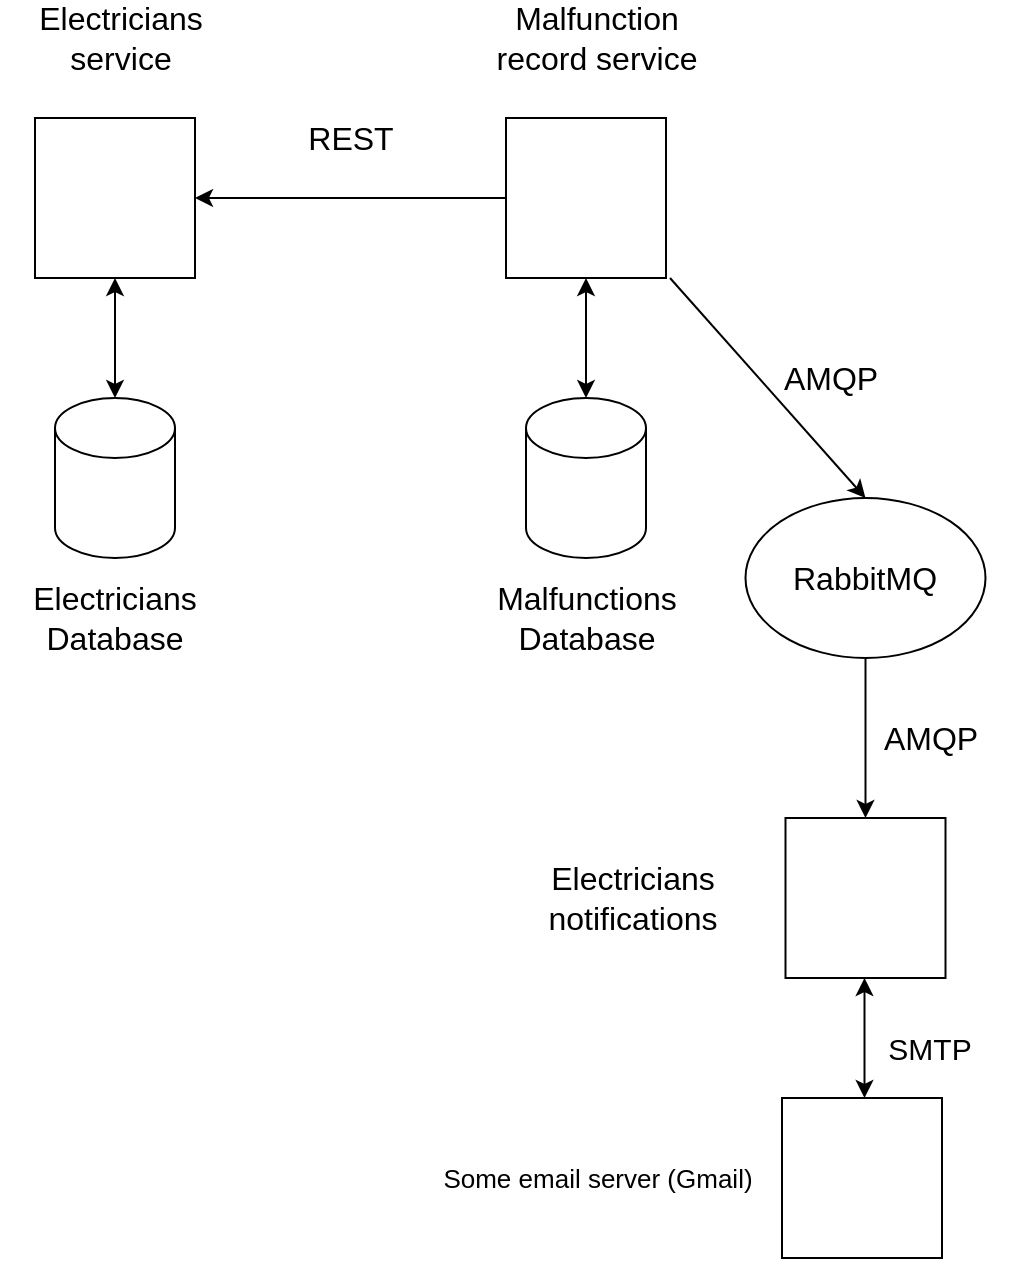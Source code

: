 <mxfile version="20.0.1"><diagram id="EH_e0qSgiGkDKoqyTkFW" name="Page-1"><mxGraphModel dx="1422" dy="704" grid="1" gridSize="10" guides="1" tooltips="1" connect="1" arrows="1" fold="1" page="1" pageScale="1" pageWidth="827" pageHeight="1169" math="0" shadow="0"><root><mxCell id="0"/><mxCell id="1" parent="0"/><mxCell id="mdBfHbC1SG5w0Fh4I86P-1" value="" style="whiteSpace=wrap;html=1;aspect=fixed;" parent="1" vertex="1"><mxGeometry x="178.5" y="130" width="80" height="80" as="geometry"/></mxCell><mxCell id="mdBfHbC1SG5w0Fh4I86P-2" value="&lt;font style=&quot;font-size: 16px;&quot;&gt;Electricians service&lt;br&gt;&lt;/font&gt;" style="text;html=1;strokeColor=none;fillColor=none;align=center;verticalAlign=middle;whiteSpace=wrap;rounded=0;" parent="1" vertex="1"><mxGeometry x="163.5" y="80" width="115" height="20" as="geometry"/></mxCell><mxCell id="mdBfHbC1SG5w0Fh4I86P-3" value="" style="whiteSpace=wrap;html=1;aspect=fixed;" parent="1" vertex="1"><mxGeometry x="414" y="130" width="80" height="80" as="geometry"/></mxCell><mxCell id="mdBfHbC1SG5w0Fh4I86P-4" value="&lt;font style=&quot;font-size: 16px;&quot;&gt;Malfunction record service&lt;br&gt;&lt;/font&gt;" style="text;html=1;strokeColor=none;fillColor=none;align=center;verticalAlign=middle;whiteSpace=wrap;rounded=0;" parent="1" vertex="1"><mxGeometry x="402" y="80" width="115" height="20" as="geometry"/></mxCell><mxCell id="mdBfHbC1SG5w0Fh4I86P-5" value="" style="endArrow=classic;html=1;rounded=0;fontSize=16;exitX=0;exitY=0.5;exitDx=0;exitDy=0;entryX=1;entryY=0.5;entryDx=0;entryDy=0;" parent="1" source="mdBfHbC1SG5w0Fh4I86P-3" target="mdBfHbC1SG5w0Fh4I86P-1" edge="1"><mxGeometry width="50" height="50" relative="1" as="geometry"><mxPoint x="436" y="-10" as="sourcePoint"/><mxPoint x="486" y="-60" as="targetPoint"/></mxGeometry></mxCell><mxCell id="mdBfHbC1SG5w0Fh4I86P-6" value="&lt;font style=&quot;font-size: 16px;&quot;&gt;REST&lt;/font&gt;" style="text;html=1;strokeColor=none;fillColor=none;align=center;verticalAlign=middle;whiteSpace=wrap;rounded=0;" parent="1" vertex="1"><mxGeometry x="278.5" y="130" width="115" height="20" as="geometry"/></mxCell><mxCell id="mdBfHbC1SG5w0Fh4I86P-7" value="" style="shape=cylinder3;whiteSpace=wrap;html=1;boundedLbl=1;backgroundOutline=1;size=15;fontSize=16;" parent="1" vertex="1"><mxGeometry x="188.5" y="270" width="60" height="80" as="geometry"/></mxCell><mxCell id="mdBfHbC1SG5w0Fh4I86P-8" value="" style="endArrow=classic;startArrow=classic;html=1;rounded=0;fontSize=16;entryX=0.5;entryY=0;entryDx=0;entryDy=0;entryPerimeter=0;exitX=0.5;exitY=1;exitDx=0;exitDy=0;" parent="1" source="mdBfHbC1SG5w0Fh4I86P-1" target="mdBfHbC1SG5w0Fh4I86P-7" edge="1"><mxGeometry width="50" height="50" relative="1" as="geometry"><mxPoint x="436" y="80" as="sourcePoint"/><mxPoint x="486" y="30" as="targetPoint"/></mxGeometry></mxCell><mxCell id="mdBfHbC1SG5w0Fh4I86P-9" value="&lt;font style=&quot;font-size: 16px;&quot;&gt;Electricians Database&lt;br&gt;&lt;/font&gt;" style="text;html=1;strokeColor=none;fillColor=none;align=center;verticalAlign=middle;whiteSpace=wrap;rounded=0;" parent="1" vertex="1"><mxGeometry x="161" y="370" width="115" height="20" as="geometry"/></mxCell><mxCell id="mdBfHbC1SG5w0Fh4I86P-10" value="" style="ellipse;whiteSpace=wrap;html=1;fontSize=16;" parent="1" vertex="1"><mxGeometry x="533.75" y="320" width="120" height="80" as="geometry"/></mxCell><mxCell id="mdBfHbC1SG5w0Fh4I86P-11" value="" style="endArrow=classic;html=1;rounded=0;fontSize=16;" parent="1" edge="1"><mxGeometry width="50" height="50" relative="1" as="geometry"><mxPoint x="496" y="210" as="sourcePoint"/><mxPoint x="593.75" y="320" as="targetPoint"/></mxGeometry></mxCell><mxCell id="mdBfHbC1SG5w0Fh4I86P-12" value="&lt;div&gt;AMQP&lt;/div&gt;" style="edgeLabel;html=1;align=center;verticalAlign=middle;resizable=0;points=[];fontSize=16;" parent="mdBfHbC1SG5w0Fh4I86P-11" vertex="1" connectable="0"><mxGeometry x="-0.385" y="-3" relative="1" as="geometry"><mxPoint x="52" y="14" as="offset"/></mxGeometry></mxCell><mxCell id="mdBfHbC1SG5w0Fh4I86P-14" value="" style="whiteSpace=wrap;html=1;aspect=fixed;fontSize=16;" parent="1" vertex="1"><mxGeometry x="553.75" y="480" width="80" height="80" as="geometry"/></mxCell><mxCell id="mdBfHbC1SG5w0Fh4I86P-15" value="" style="endArrow=classic;html=1;rounded=0;fontSize=16;entryX=0.5;entryY=0;entryDx=0;entryDy=0;exitX=0.5;exitY=1;exitDx=0;exitDy=0;" parent="1" source="mdBfHbC1SG5w0Fh4I86P-10" target="mdBfHbC1SG5w0Fh4I86P-14" edge="1"><mxGeometry width="50" height="50" relative="1" as="geometry"><mxPoint x="575.75" y="580" as="sourcePoint"/><mxPoint x="625.75" y="530" as="targetPoint"/></mxGeometry></mxCell><mxCell id="mdBfHbC1SG5w0Fh4I86P-16" value="&lt;div&gt;AMQP&lt;/div&gt;" style="edgeLabel;html=1;align=center;verticalAlign=middle;resizable=0;points=[];fontSize=16;" parent="1" vertex="1" connectable="0"><mxGeometry x="625.75" y="440" as="geometry"/></mxCell><mxCell id="mdBfHbC1SG5w0Fh4I86P-17" value="" style="shape=cylinder3;whiteSpace=wrap;html=1;boundedLbl=1;backgroundOutline=1;size=15;fontSize=16;" parent="1" vertex="1"><mxGeometry x="424" y="270" width="60" height="80" as="geometry"/></mxCell><mxCell id="mdBfHbC1SG5w0Fh4I86P-18" value="" style="endArrow=classic;startArrow=classic;html=1;rounded=0;fontSize=16;entryX=0.5;entryY=0;entryDx=0;entryDy=0;entryPerimeter=0;exitX=0.5;exitY=1;exitDx=0;exitDy=0;" parent="1" target="mdBfHbC1SG5w0Fh4I86P-17" edge="1"><mxGeometry width="50" height="50" relative="1" as="geometry"><mxPoint x="454" y="210" as="sourcePoint"/><mxPoint x="721.5" y="30" as="targetPoint"/></mxGeometry></mxCell><mxCell id="mdBfHbC1SG5w0Fh4I86P-19" value="&lt;font style=&quot;font-size: 16px;&quot;&gt;Malfunctions Database&lt;br&gt;&lt;/font&gt;" style="text;html=1;strokeColor=none;fillColor=none;align=center;verticalAlign=middle;whiteSpace=wrap;rounded=0;" parent="1" vertex="1"><mxGeometry x="396.5" y="370" width="115" height="20" as="geometry"/></mxCell><mxCell id="mdBfHbC1SG5w0Fh4I86P-20" value="&lt;font size=&quot;3&quot;&gt;RabbitMQ&lt;/font&gt;" style="text;html=1;strokeColor=none;fillColor=none;align=center;verticalAlign=middle;whiteSpace=wrap;rounded=0;" parent="1" vertex="1"><mxGeometry x="536.25" y="350" width="115" height="20" as="geometry"/></mxCell><mxCell id="mdBfHbC1SG5w0Fh4I86P-21" value="&lt;div&gt;&lt;font style=&quot;font-size: 16px;&quot;&gt;Electricians&lt;br&gt;&lt;/font&gt;&lt;/div&gt;&lt;div&gt;&lt;font style=&quot;font-size: 16px;&quot;&gt;notifications&lt;/font&gt;&lt;/div&gt;" style="text;html=1;strokeColor=none;fillColor=none;align=center;verticalAlign=middle;whiteSpace=wrap;rounded=0;" parent="1" vertex="1"><mxGeometry x="419.5" y="510" width="115" height="20" as="geometry"/></mxCell><mxCell id="mdBfHbC1SG5w0Fh4I86P-23" value="" style="whiteSpace=wrap;html=1;aspect=fixed;fontSize=16;" parent="1" vertex="1"><mxGeometry x="552" y="620" width="80" height="80" as="geometry"/></mxCell><mxCell id="mdBfHbC1SG5w0Fh4I86P-24" value="" style="endArrow=classic;startArrow=classic;html=1;rounded=0;fontSize=16;entryX=0.5;entryY=0;entryDx=0;entryDy=0;entryPerimeter=0;exitX=0.5;exitY=1;exitDx=0;exitDy=0;" parent="1" edge="1"><mxGeometry width="50" height="50" relative="1" as="geometry"><mxPoint x="593.25" y="560" as="sourcePoint"/><mxPoint x="593.25" y="620" as="targetPoint"/></mxGeometry></mxCell><mxCell id="mdBfHbC1SG5w0Fh4I86P-25" value="&lt;span style=&quot;font-size: 15px&quot;&gt;SMTP&lt;/span&gt;" style="text;html=1;strokeColor=none;fillColor=none;align=center;verticalAlign=middle;whiteSpace=wrap;rounded=0;" parent="1" vertex="1"><mxGeometry x="583.5" y="580" width="83.5" height="30" as="geometry"/></mxCell><mxCell id="mdBfHbC1SG5w0Fh4I86P-26" value="&lt;font style=&quot;font-size: 13px&quot;&gt;Some email server (Gmail)&lt;/font&gt;" style="text;html=1;strokeColor=none;fillColor=none;align=center;verticalAlign=middle;whiteSpace=wrap;rounded=0;" parent="1" vertex="1"><mxGeometry x="375" y="650" width="170" height="20" as="geometry"/></mxCell></root></mxGraphModel></diagram></mxfile>